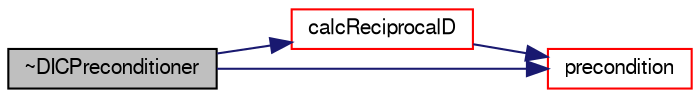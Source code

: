 digraph "~DICPreconditioner"
{
  bgcolor="transparent";
  edge [fontname="FreeSans",fontsize="10",labelfontname="FreeSans",labelfontsize="10"];
  node [fontname="FreeSans",fontsize="10",shape=record];
  rankdir="LR";
  Node12 [label="~DICPreconditioner",height=0.2,width=0.4,color="black", fillcolor="grey75", style="filled", fontcolor="black"];
  Node12 -> Node13 [color="midnightblue",fontsize="10",style="solid",fontname="FreeSans"];
  Node13 [label="calcReciprocalD",height=0.2,width=0.4,color="red",URL="$a26902.html#a0e2f579bbf250828b4e3f250dbadf455",tooltip="Calculate the reciprocal of the preconditioned diagonal. "];
  Node13 -> Node21 [color="midnightblue",fontsize="10",style="solid",fontname="FreeSans"];
  Node21 [label="precondition",height=0.2,width=0.4,color="red",URL="$a26902.html#a42d7d978aff9dd42518052155211d753",tooltip="Return wA the preconditioned form of residual rA. "];
  Node12 -> Node21 [color="midnightblue",fontsize="10",style="solid",fontname="FreeSans"];
}
